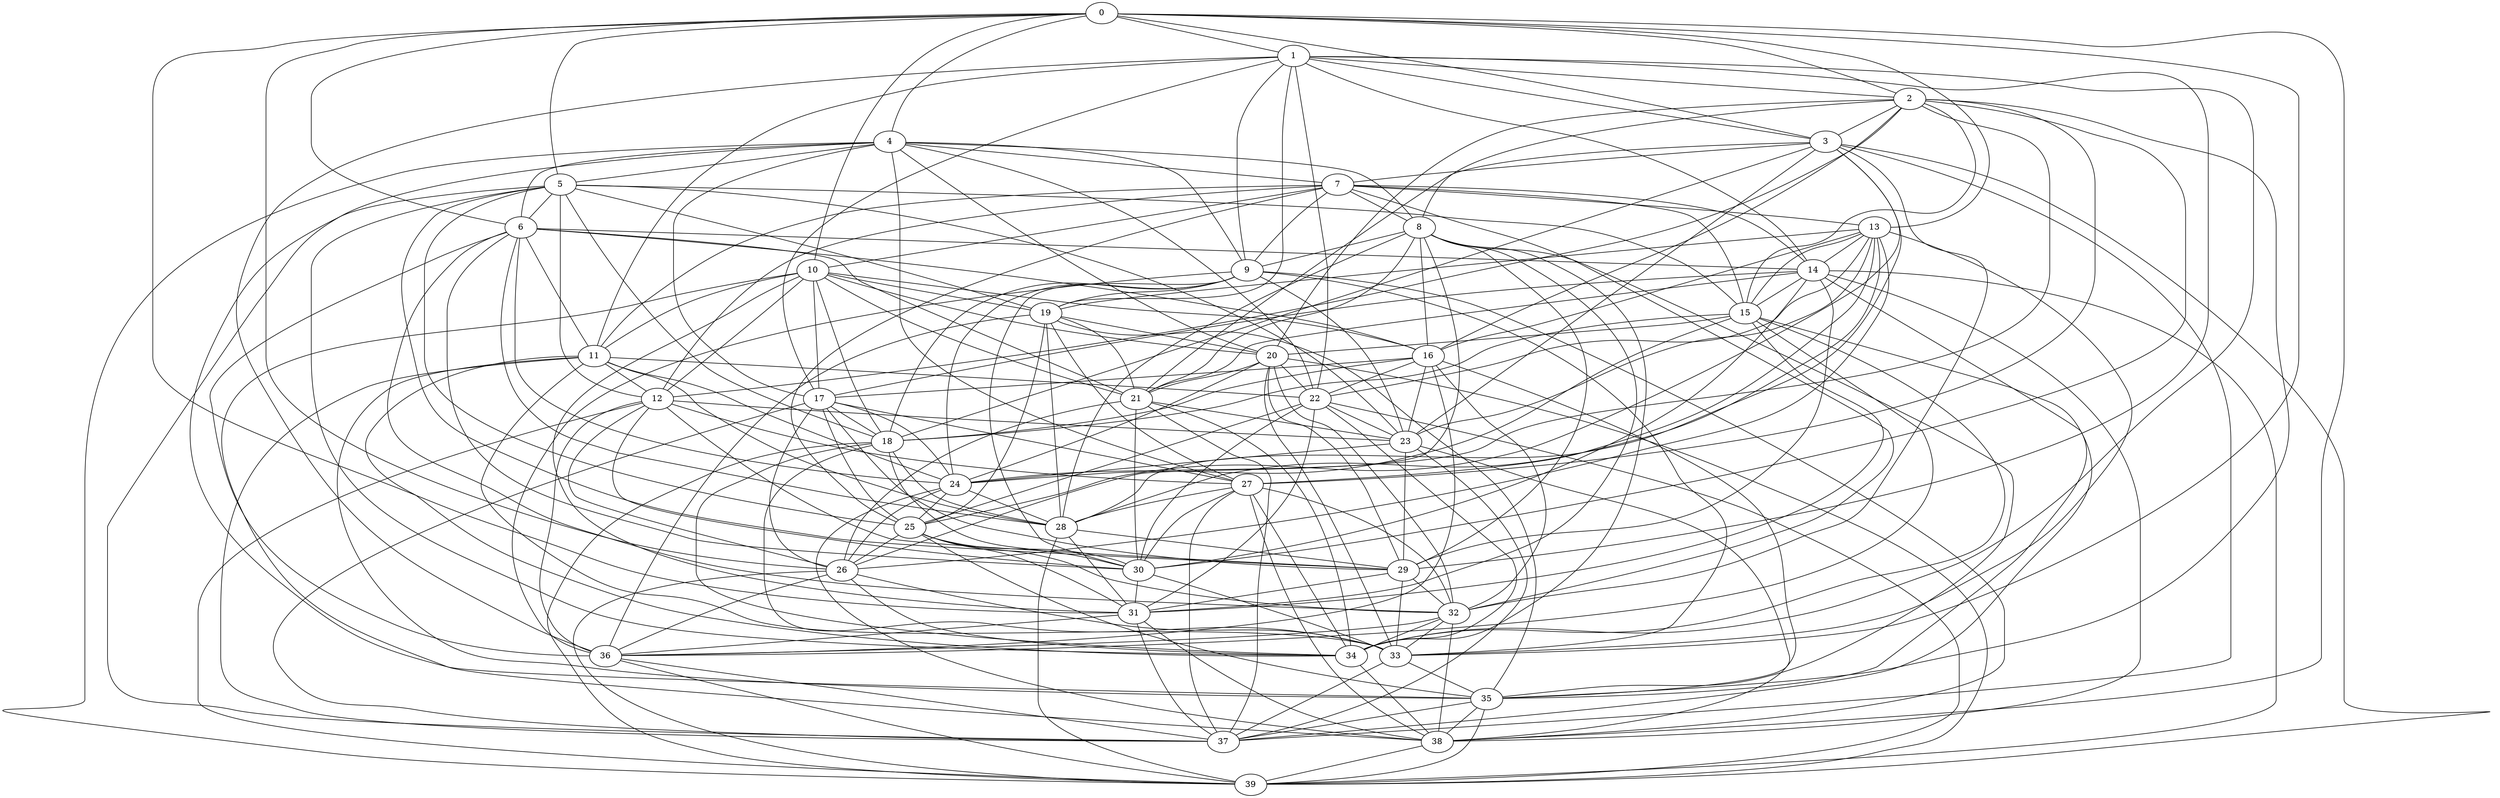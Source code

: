 graph g {0;1;2;3;4;5;6;7;8;9;10;11;12;13;14;15;16;17;18;19;20;21;22;23;24;25;26;27;28;29;30;31;32;33;34;35;36;37;38;39;0 -- 1;0 -- 2;0 -- 3;0 -- 4;0 -- 5;0 -- 6;0 -- 10;0 -- 13;0 -- 26;0 -- 31;0 -- 33;0 -- 38;1 -- 2;1 -- 3;1 -- 9;1 -- 11;1 -- 14;1 -- 17;1 -- 19;1 -- 22;1 -- 29;1 -- 34;1 -- 36;2 -- 3;2 -- 8;2 -- 12;2 -- 15;2 -- 16;2 -- 20;2 -- 24;2 -- 27;2 -- 30;2 -- 35;3 -- 7;3 -- 18;3 -- 21;3 -- 23;3 -- 25;3 -- 28;3 -- 32;3 -- 37;3 -- 39;4 -- 5;4 -- 6;4 -- 7;4 -- 8;4 -- 9;4 -- 17;4 -- 20;4 -- 22;4 -- 27;4 -- 37;4 -- 39;5 -- 6;5 -- 12;5 -- 15;5 -- 18;5 -- 19;5 -- 23;5 -- 25;5 -- 29;5 -- 34;5 -- 35;6 -- 11;6 -- 14;6 -- 16;6 -- 21;6 -- 24;6 -- 28;6 -- 30;6 -- 32;6 -- 36;7 -- 8;7 -- 9;7 -- 10;7 -- 11;7 -- 12;7 -- 13;7 -- 14;7 -- 15;7 -- 25;7 -- 32;8 -- 9;8 -- 16;8 -- 21;8 -- 26;8 -- 28;8 -- 29;8 -- 31;8 -- 34;8 -- 35;9 -- 18;9 -- 19;9 -- 23;9 -- 24;9 -- 30;9 -- 33;9 -- 36;9 -- 38;10 -- 11;10 -- 12;10 -- 16;10 -- 17;10 -- 18;10 -- 19;10 -- 20;10 -- 21;10 -- 31;10 -- 38;11 -- 12;11 -- 22;11 -- 24;11 -- 28;11 -- 33;11 -- 34;11 -- 35;11 -- 37;12 -- 23;12 -- 26;12 -- 27;12 -- 29;12 -- 30;12 -- 36;12 -- 39;13 -- 14;13 -- 15;13 -- 16;13 -- 19;13 -- 22;13 -- 23;13 -- 26;13 -- 27;13 -- 28;13 -- 33;14 -- 15;14 -- 17;14 -- 21;14 -- 29;14 -- 30;14 -- 35;14 -- 38;14 -- 39;15 -- 18;15 -- 20;15 -- 24;15 -- 31;15 -- 34;15 -- 36;15 -- 37;16 -- 17;16 -- 18;16 -- 22;16 -- 23;16 -- 32;16 -- 35;16 -- 36;17 -- 18;17 -- 24;17 -- 25;17 -- 26;17 -- 27;17 -- 29;17 -- 37;18 -- 28;18 -- 30;18 -- 33;18 -- 34;18 -- 39;19 -- 20;19 -- 21;19 -- 25;19 -- 27;19 -- 28;19 -- 35;19 -- 36;20 -- 21;20 -- 22;20 -- 24;20 -- 29;20 -- 32;20 -- 33;20 -- 39;21 -- 23;21 -- 26;21 -- 30;21 -- 34;21 -- 37;22 -- 23;22 -- 25;22 -- 30;22 -- 31;22 -- 34;22 -- 39;23 -- 24;23 -- 29;23 -- 37;23 -- 38;24 -- 25;24 -- 26;24 -- 28;24 -- 38;25 -- 26;25 -- 30;25 -- 31;25 -- 32;25 -- 35;26 -- 33;26 -- 34;26 -- 36;26 -- 39;27 -- 28;27 -- 30;27 -- 32;27 -- 34;27 -- 37;27 -- 38;28 -- 29;28 -- 31;28 -- 39;29 -- 31;29 -- 32;29 -- 33;30 -- 31;30 -- 33;31 -- 36;31 -- 37;31 -- 38;32 -- 33;32 -- 34;32 -- 36;32 -- 38;33 -- 35;33 -- 37;34 -- 38;35 -- 37;35 -- 38;35 -- 39;36 -- 37;36 -- 39;38 -- 39;}